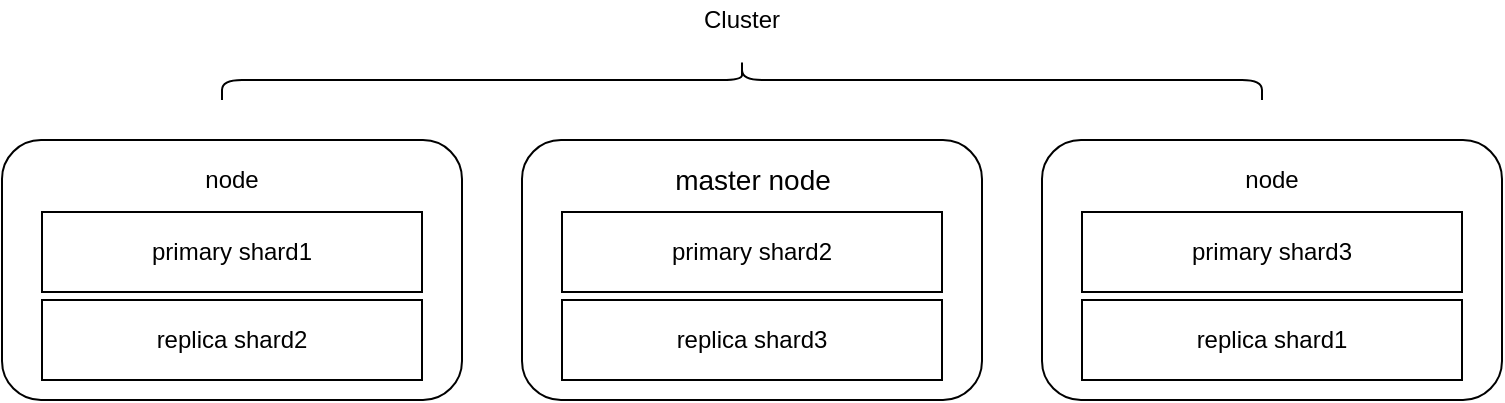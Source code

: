<mxfile version="13.1.3" pages="3">
    <diagram id="6hGFLwfOUW9BJ-s0fimq" name="分布式架构">
        <mxGraphModel dx="1138" dy="680" grid="0" gridSize="10" guides="1" tooltips="1" connect="1" arrows="1" fold="1" page="1" pageScale="1" pageWidth="827" pageHeight="1169" math="0" shadow="0">
            <root>
                <mxCell id="0"/>
                <mxCell id="1" parent="0"/>
                <mxCell id="8" value="" style="rounded=1;whiteSpace=wrap;html=1;" parent="1" vertex="1">
                    <mxGeometry x="307" y="137" width="230" height="130" as="geometry"/>
                </mxCell>
                <mxCell id="9" value="&lt;span&gt;primary shard2&lt;/span&gt;" style="rounded=0;whiteSpace=wrap;html=1;" parent="1" vertex="1">
                    <mxGeometry x="327" y="173" width="190" height="40" as="geometry"/>
                </mxCell>
                <mxCell id="10" value="&lt;span&gt;replica shard3&lt;/span&gt;" style="rounded=0;whiteSpace=wrap;html=1;" parent="1" vertex="1">
                    <mxGeometry x="327" y="217" width="190" height="40" as="geometry"/>
                </mxCell>
                <mxCell id="11" value="" style="rounded=1;whiteSpace=wrap;html=1;" parent="1" vertex="1">
                    <mxGeometry x="567" y="137" width="230" height="130" as="geometry"/>
                </mxCell>
                <mxCell id="12" value="&lt;span&gt;primary shard3&lt;/span&gt;" style="rounded=0;whiteSpace=wrap;html=1;" parent="1" vertex="1">
                    <mxGeometry x="587" y="173" width="190" height="40" as="geometry"/>
                </mxCell>
                <mxCell id="13" value="&lt;span&gt;replica shard1&lt;/span&gt;" style="rounded=0;whiteSpace=wrap;html=1;" parent="1" vertex="1">
                    <mxGeometry x="587" y="217" width="190" height="40" as="geometry"/>
                </mxCell>
                <mxCell id="14" value="" style="rounded=1;whiteSpace=wrap;html=1;" parent="1" vertex="1">
                    <mxGeometry x="47" y="137" width="230" height="130" as="geometry"/>
                </mxCell>
                <mxCell id="15" value="primary shard1" style="rounded=0;whiteSpace=wrap;html=1;" parent="1" vertex="1">
                    <mxGeometry x="67" y="173" width="190" height="40" as="geometry"/>
                </mxCell>
                <mxCell id="16" value="replica shard2" style="rounded=0;whiteSpace=wrap;html=1;" parent="1" vertex="1">
                    <mxGeometry x="67" y="217" width="190" height="40" as="geometry"/>
                </mxCell>
                <mxCell id="17" value="&lt;font style=&quot;font-size: 14px&quot;&gt;master node&lt;/font&gt;" style="text;html=1;strokeColor=none;fillColor=none;align=center;verticalAlign=middle;whiteSpace=wrap;rounded=0;" parent="1" vertex="1">
                    <mxGeometry x="364.5" y="147" width="115" height="20" as="geometry"/>
                </mxCell>
                <mxCell id="18" value="node" style="text;html=1;strokeColor=none;fillColor=none;align=center;verticalAlign=middle;whiteSpace=wrap;rounded=0;" parent="1" vertex="1">
                    <mxGeometry x="142" y="147" width="40" height="20" as="geometry"/>
                </mxCell>
                <mxCell id="19" value="node" style="text;html=1;strokeColor=none;fillColor=none;align=center;verticalAlign=middle;whiteSpace=wrap;rounded=0;" parent="1" vertex="1">
                    <mxGeometry x="662" y="147" width="40" height="20" as="geometry"/>
                </mxCell>
                <mxCell id="20" value="" style="shape=curlyBracket;whiteSpace=wrap;html=1;rounded=1;rotation=90;" parent="1" vertex="1">
                    <mxGeometry x="407" y="-153" width="20" height="520" as="geometry"/>
                </mxCell>
                <mxCell id="21" value="Cluster" style="text;html=1;strokeColor=none;fillColor=none;align=center;verticalAlign=middle;whiteSpace=wrap;rounded=0;" parent="1" vertex="1">
                    <mxGeometry x="397" y="67" width="40" height="20" as="geometry"/>
                </mxCell>
            </root>
        </mxGraphModel>
    </diagram>
    <diagram id="y4hhj1z4xhkbOsRUI5GV" name="ES写入流程">
        <mxGraphModel dx="1538" dy="680" grid="0" gridSize="10" guides="1" tooltips="1" connect="1" arrows="1" fold="1" page="0" pageScale="1" pageWidth="850" pageHeight="1100" math="0" shadow="0">
            <root>
                <mxCell id="iXEABd4B_S0YfIm2wUHQ-0"/>
                <mxCell id="iXEABd4B_S0YfIm2wUHQ-1" parent="iXEABd4B_S0YfIm2wUHQ-0"/>
                <mxCell id="gRTpquslr0_nQvBMVViK-1" value="Commit point" style="rounded=0;whiteSpace=wrap;html=1;" parent="iXEABd4B_S0YfIm2wUHQ-1" vertex="1">
                    <mxGeometry x="479" y="635" width="95" height="34" as="geometry"/>
                </mxCell>
                <mxCell id="Dfly9wBQRtj-8VsdVsod-3" style="edgeStyle=orthogonalEdgeStyle;rounded=0;orthogonalLoop=1;jettySize=auto;html=1;exitX=0.25;exitY=1;exitDx=0;exitDy=0;entryX=0.5;entryY=0;entryDx=0;entryDy=0;" parent="iXEABd4B_S0YfIm2wUHQ-1" source="iXEABd4B_S0YfIm2wUHQ-31" target="iXEABd4B_S0YfIm2wUHQ-37" edge="1">
                    <mxGeometry relative="1" as="geometry"/>
                </mxCell>
                <mxCell id="Dfly9wBQRtj-8VsdVsod-4" style="edgeStyle=orthogonalEdgeStyle;rounded=0;orthogonalLoop=1;jettySize=auto;html=1;exitX=0.75;exitY=1;exitDx=0;exitDy=0;" parent="iXEABd4B_S0YfIm2wUHQ-1" source="iXEABd4B_S0YfIm2wUHQ-31" target="iXEABd4B_S0YfIm2wUHQ-27" edge="1">
                    <mxGeometry relative="1" as="geometry"/>
                </mxCell>
                <mxCell id="iXEABd4B_S0YfIm2wUHQ-31" value="OS Buffer" style="rounded=0;whiteSpace=wrap;html=1;" parent="iXEABd4B_S0YfIm2wUHQ-1" vertex="1">
                    <mxGeometry x="25" y="517" width="600" height="32" as="geometry"/>
                </mxCell>
                <mxCell id="gRTpquslr0_nQvBMVViK-5" style="edgeStyle=orthogonalEdgeStyle;rounded=0;orthogonalLoop=1;jettySize=auto;html=1;exitX=0;exitY=0.75;exitDx=0;exitDy=0;entryX=1;entryY=0.75;entryDx=0;entryDy=0;" parent="iXEABd4B_S0YfIm2wUHQ-1" source="iXEABd4B_S0YfIm2wUHQ-2" target="iXEABd4B_S0YfIm2wUHQ-8" edge="1">
                    <mxGeometry relative="1" as="geometry"/>
                </mxCell>
                <mxCell id="iXEABd4B_S0YfIm2wUHQ-2" value="" style="rounded=1;whiteSpace=wrap;html=1;" parent="iXEABd4B_S0YfIm2wUHQ-1" vertex="1">
                    <mxGeometry x="390" y="230" width="230" height="130" as="geometry"/>
                </mxCell>
                <mxCell id="Dfly9wBQRtj-8VsdVsod-0" style="edgeStyle=orthogonalEdgeStyle;rounded=0;orthogonalLoop=1;jettySize=auto;html=1;exitX=1;exitY=0.5;exitDx=0;exitDy=0;entryX=0.776;entryY=-0.029;entryDx=0;entryDy=0;entryPerimeter=0;" parent="iXEABd4B_S0YfIm2wUHQ-1" source="iXEABd4B_S0YfIm2wUHQ-3" target="iXEABd4B_S0YfIm2wUHQ-31" edge="1">
                    <mxGeometry relative="1" as="geometry">
                        <Array as="points">
                            <mxPoint x="636" y="286"/>
                            <mxPoint x="636" y="412"/>
                            <mxPoint x="491" y="412"/>
                        </Array>
                    </mxGeometry>
                </mxCell>
                <mxCell id="Dfly9wBQRtj-8VsdVsod-16" style="edgeStyle=orthogonalEdgeStyle;rounded=0;orthogonalLoop=1;jettySize=auto;html=1;exitX=0;exitY=0.5;exitDx=0;exitDy=0;entryX=0;entryY=0.5;entryDx=0;entryDy=0;" parent="iXEABd4B_S0YfIm2wUHQ-1" source="iXEABd4B_S0YfIm2wUHQ-3" target="iXEABd4B_S0YfIm2wUHQ-26" edge="1">
                    <mxGeometry relative="1" as="geometry"/>
                </mxCell>
                <mxCell id="iXEABd4B_S0YfIm2wUHQ-3" value="&lt;span&gt;primary shard2&lt;/span&gt;" style="rounded=0;whiteSpace=wrap;html=1;" parent="iXEABd4B_S0YfIm2wUHQ-1" vertex="1">
                    <mxGeometry x="410" y="266" width="190" height="40" as="geometry"/>
                </mxCell>
                <mxCell id="iXEABd4B_S0YfIm2wUHQ-4" value="&lt;span&gt;replica shard3&lt;/span&gt;" style="rounded=0;whiteSpace=wrap;html=1;" parent="iXEABd4B_S0YfIm2wUHQ-1" vertex="1">
                    <mxGeometry x="410" y="310" width="190" height="40" as="geometry"/>
                </mxCell>
                <mxCell id="iXEABd4B_S0YfIm2wUHQ-21" style="edgeStyle=orthogonalEdgeStyle;rounded=0;orthogonalLoop=1;jettySize=auto;html=1;exitX=1;exitY=0.25;exitDx=0;exitDy=0;entryX=0;entryY=0.25;entryDx=0;entryDy=0;" parent="iXEABd4B_S0YfIm2wUHQ-1" source="iXEABd4B_S0YfIm2wUHQ-8" target="iXEABd4B_S0YfIm2wUHQ-2" edge="1">
                    <mxGeometry relative="1" as="geometry"/>
                </mxCell>
                <mxCell id="gRTpquslr0_nQvBMVViK-7" style="edgeStyle=orthogonalEdgeStyle;rounded=0;orthogonalLoop=1;jettySize=auto;html=1;exitX=0;exitY=0.5;exitDx=0;exitDy=0;entryX=0;entryY=0.5;entryDx=0;entryDy=0;" parent="iXEABd4B_S0YfIm2wUHQ-1" source="iXEABd4B_S0YfIm2wUHQ-8" target="iXEABd4B_S0YfIm2wUHQ-16" edge="1">
                    <mxGeometry relative="1" as="geometry">
                        <Array as="points">
                            <mxPoint x="-33" y="295"/>
                            <mxPoint x="-33" y="120"/>
                        </Array>
                    </mxGeometry>
                </mxCell>
                <mxCell id="iXEABd4B_S0YfIm2wUHQ-8" value="" style="rounded=1;whiteSpace=wrap;html=1;" parent="iXEABd4B_S0YfIm2wUHQ-1" vertex="1">
                    <mxGeometry x="40" y="230" width="230" height="130" as="geometry"/>
                </mxCell>
                <mxCell id="iXEABd4B_S0YfIm2wUHQ-9" value="primary shard1" style="rounded=0;whiteSpace=wrap;html=1;" parent="iXEABd4B_S0YfIm2wUHQ-1" vertex="1">
                    <mxGeometry x="60" y="266" width="190" height="40" as="geometry"/>
                </mxCell>
                <mxCell id="iXEABd4B_S0YfIm2wUHQ-10" value="replica shard2" style="rounded=0;whiteSpace=wrap;html=1;" parent="iXEABd4B_S0YfIm2wUHQ-1" vertex="1">
                    <mxGeometry x="60" y="310" width="190" height="40" as="geometry"/>
                </mxCell>
                <mxCell id="iXEABd4B_S0YfIm2wUHQ-11" value="&lt;font style=&quot;font-size: 14px&quot;&gt;master node 2&lt;/font&gt;" style="text;html=1;strokeColor=none;fillColor=none;align=center;verticalAlign=middle;whiteSpace=wrap;rounded=0;" parent="iXEABd4B_S0YfIm2wUHQ-1" vertex="1">
                    <mxGeometry x="447.5" y="240" width="115" height="20" as="geometry"/>
                </mxCell>
                <mxCell id="iXEABd4B_S0YfIm2wUHQ-12" value="node 1" style="text;html=1;strokeColor=none;fillColor=none;align=center;verticalAlign=middle;whiteSpace=wrap;rounded=0;" parent="iXEABd4B_S0YfIm2wUHQ-1" vertex="1">
                    <mxGeometry x="135" y="240" width="40" height="20" as="geometry"/>
                </mxCell>
                <mxCell id="iXEABd4B_S0YfIm2wUHQ-17" style="edgeStyle=orthogonalEdgeStyle;rounded=0;orthogonalLoop=1;jettySize=auto;html=1;exitX=0.5;exitY=1;exitDx=0;exitDy=0;entryX=0.5;entryY=0;entryDx=0;entryDy=0;" parent="iXEABd4B_S0YfIm2wUHQ-1" source="iXEABd4B_S0YfIm2wUHQ-16" target="iXEABd4B_S0YfIm2wUHQ-8" edge="1">
                    <mxGeometry relative="1" as="geometry"/>
                </mxCell>
                <mxCell id="iXEABd4B_S0YfIm2wUHQ-16" value="Client" style="ellipse;whiteSpace=wrap;html=1;aspect=fixed;" parent="iXEABd4B_S0YfIm2wUHQ-1" vertex="1">
                    <mxGeometry x="320" y="80" width="80" height="80" as="geometry"/>
                </mxCell>
                <mxCell id="iXEABd4B_S0YfIm2wUHQ-18" value="1. Client 发送数据到 node 1" style="text;html=1;strokeColor=none;fillColor=none;align=center;verticalAlign=middle;whiteSpace=wrap;rounded=0;" parent="iXEABd4B_S0YfIm2wUHQ-1" vertex="1">
                    <mxGeometry x="150" y="170" width="160" height="20" as="geometry"/>
                </mxCell>
                <mxCell id="iXEABd4B_S0YfIm2wUHQ-19" value="2. node 1 变为协调结点" style="text;html=1;strokeColor=none;fillColor=none;align=center;verticalAlign=middle;whiteSpace=wrap;rounded=0;" parent="iXEABd4B_S0YfIm2wUHQ-1" vertex="1">
                    <mxGeometry x="-2" y="200" width="140" height="20" as="geometry"/>
                </mxCell>
                <mxCell id="iXEABd4B_S0YfIm2wUHQ-20" value="3. node 1 hash 后该数据会存储到 node 2" style="text;html=1;strokeColor=none;fillColor=none;align=center;verticalAlign=middle;whiteSpace=wrap;rounded=0;" parent="iXEABd4B_S0YfIm2wUHQ-1" vertex="1">
                    <mxGeometry x="-20" y="220" width="265" height="20" as="geometry"/>
                </mxCell>
                <mxCell id="iXEABd4B_S0YfIm2wUHQ-22" value="" style="group" parent="iXEABd4B_S0YfIm2wUHQ-1" vertex="1" connectable="0">
                    <mxGeometry x="650" y="270" width="127" height="90" as="geometry"/>
                </mxCell>
                <mxCell id="iXEABd4B_S0YfIm2wUHQ-5" value="" style="rounded=1;whiteSpace=wrap;html=1;" parent="iXEABd4B_S0YfIm2wUHQ-22" vertex="1">
                    <mxGeometry width="127.0" height="90" as="geometry"/>
                </mxCell>
                <mxCell id="iXEABd4B_S0YfIm2wUHQ-6" value="&lt;span&gt;primary shard3&lt;/span&gt;" style="rounded=0;whiteSpace=wrap;html=1;" parent="iXEABd4B_S0YfIm2wUHQ-22" vertex="1">
                    <mxGeometry x="11.043" y="24.923" width="104.913" height="27.692" as="geometry"/>
                </mxCell>
                <mxCell id="iXEABd4B_S0YfIm2wUHQ-7" value="&lt;span&gt;replica shard1&lt;/span&gt;" style="rounded=0;whiteSpace=wrap;html=1;" parent="iXEABd4B_S0YfIm2wUHQ-22" vertex="1">
                    <mxGeometry x="11.043" y="55.385" width="104.913" height="27.692" as="geometry"/>
                </mxCell>
                <mxCell id="iXEABd4B_S0YfIm2wUHQ-13" value="node 3" style="text;html=1;strokeColor=none;fillColor=none;align=center;verticalAlign=middle;whiteSpace=wrap;rounded=0;" parent="iXEABd4B_S0YfIm2wUHQ-22" vertex="1">
                    <mxGeometry x="39.73" y="4" width="47.54" height="13.85" as="geometry"/>
                </mxCell>
                <mxCell id="iXEABd4B_S0YfIm2wUHQ-23" value="4. 转发请求到 node2" style="text;html=1;strokeColor=none;fillColor=none;align=center;verticalAlign=middle;whiteSpace=wrap;rounded=0;" parent="iXEABd4B_S0YfIm2wUHQ-1" vertex="1">
                    <mxGeometry x="270" y="240" width="120" height="20" as="geometry"/>
                </mxCell>
                <mxCell id="iXEABd4B_S0YfIm2wUHQ-24" value="5. node 2 将数据写到 primary shard 2 中" style="text;html=1;strokeColor=none;fillColor=none;align=center;verticalAlign=middle;whiteSpace=wrap;rounded=0;" parent="iXEABd4B_S0YfIm2wUHQ-1" vertex="1">
                    <mxGeometry x="333" y="263" width="220" height="20" as="geometry"/>
                </mxCell>
                <mxCell id="iXEABd4B_S0YfIm2wUHQ-32" style="edgeStyle=orthogonalEdgeStyle;rounded=0;orthogonalLoop=1;jettySize=auto;html=1;exitX=0.5;exitY=1;exitDx=0;exitDy=0;" parent="iXEABd4B_S0YfIm2wUHQ-1" source="iXEABd4B_S0YfIm2wUHQ-33" target="iXEABd4B_S0YfIm2wUHQ-31" edge="1">
                    <mxGeometry relative="1" as="geometry"/>
                </mxCell>
                <mxCell id="iXEABd4B_S0YfIm2wUHQ-26" value="Memory Buffer" style="rounded=0;whiteSpace=wrap;html=1;" parent="iXEABd4B_S0YfIm2wUHQ-1" vertex="1">
                    <mxGeometry x="370" y="400" width="110" height="33" as="geometry"/>
                </mxCell>
                <mxCell id="Dfly9wBQRtj-8VsdVsod-15" style="edgeStyle=orthogonalEdgeStyle;rounded=0;orthogonalLoop=1;jettySize=auto;html=1;exitX=1;exitY=0.5;exitDx=0;exitDy=0;" parent="iXEABd4B_S0YfIm2wUHQ-1" source="iXEABd4B_S0YfIm2wUHQ-27" target="gRTpquslr0_nQvBMVViK-1" edge="1">
                    <mxGeometry relative="1" as="geometry"/>
                </mxCell>
                <mxCell id="iXEABd4B_S0YfIm2wUHQ-27" value="Translog（磁盘）" style="rounded=0;whiteSpace=wrap;html=1;" parent="iXEABd4B_S0YfIm2wUHQ-1" vertex="1">
                    <mxGeometry x="324" y="640" width="110" height="34" as="geometry"/>
                </mxCell>
                <mxCell id="iXEABd4B_S0YfIm2wUHQ-33" value="每 1 秒或者当 Memory Buffer 满后，&lt;br&gt;会执行 refresh 刷到 OS Buffer" style="text;html=1;strokeColor=none;fillColor=none;align=center;verticalAlign=middle;whiteSpace=wrap;rounded=0;" parent="iXEABd4B_S0YfIm2wUHQ-1" vertex="1">
                    <mxGeometry x="65" y="463" width="360" height="20" as="geometry"/>
                </mxCell>
                <mxCell id="iXEABd4B_S0YfIm2wUHQ-34" style="edgeStyle=orthogonalEdgeStyle;rounded=0;orthogonalLoop=1;jettySize=auto;html=1;exitX=0.5;exitY=1;exitDx=0;exitDy=0;" parent="iXEABd4B_S0YfIm2wUHQ-1" source="iXEABd4B_S0YfIm2wUHQ-26" target="iXEABd4B_S0YfIm2wUHQ-33" edge="1">
                    <mxGeometry relative="1" as="geometry">
                        <mxPoint x="425" y="440" as="sourcePoint"/>
                        <mxPoint x="462.5" y="520" as="targetPoint"/>
                        <Array as="points">
                            <mxPoint x="425" y="443"/>
                            <mxPoint x="245" y="443"/>
                        </Array>
                    </mxGeometry>
                </mxCell>
                <mxCell id="iXEABd4B_S0YfIm2wUHQ-35" value="6. 写到 Memory Buffer 的同时&amp;nbsp; &amp;nbsp; &amp;nbsp; &amp;nbsp; &amp;nbsp;，&amp;nbsp; &amp;nbsp; &amp;nbsp;也会将 translog&amp;nbsp;写入到 OS Buffer" style="text;html=1;strokeColor=none;fillColor=none;align=center;verticalAlign=middle;whiteSpace=wrap;rounded=0;" parent="iXEABd4B_S0YfIm2wUHQ-1" vertex="1">
                    <mxGeometry x="297" y="372" width="442" height="20" as="geometry"/>
                </mxCell>
                <mxCell id="iXEABd4B_S0YfIm2wUHQ-37" value="segment (磁盘)" style="rounded=0;whiteSpace=wrap;html=1;" parent="iXEABd4B_S0YfIm2wUHQ-1" vertex="1">
                    <mxGeometry x="142.5" y="630" width="95" height="39" as="geometry"/>
                </mxCell>
                <mxCell id="iXEABd4B_S0YfIm2wUHQ-39" value="segment (磁盘)" style="rounded=0;whiteSpace=wrap;html=1;" parent="iXEABd4B_S0YfIm2wUHQ-1" vertex="1">
                    <mxGeometry x="30" y="630" width="95" height="41" as="geometry"/>
                </mxCell>
                <mxCell id="iXEABd4B_S0YfIm2wUHQ-40" value="每 30 分钟或者 translog 文件超过指定大小后，会 flush 一次，将 OS Buffer 中的数据写入到 segment&lt;br&gt;&lt;br&gt;" style="text;html=1;strokeColor=none;fillColor=none;align=center;verticalAlign=middle;whiteSpace=wrap;rounded=0;" parent="iXEABd4B_S0YfIm2wUHQ-1" vertex="1">
                    <mxGeometry x="32.5" y="578" width="270" height="20" as="geometry"/>
                </mxCell>
                <mxCell id="gRTpquslr0_nQvBMVViK-6" value="7. 返回响应给协调结点" style="text;html=1;strokeColor=none;fillColor=none;align=center;verticalAlign=middle;whiteSpace=wrap;rounded=0;" parent="iXEABd4B_S0YfIm2wUHQ-1" vertex="1">
                    <mxGeometry x="266.5" y="303" width="127" height="20" as="geometry"/>
                </mxCell>
                <mxCell id="gRTpquslr0_nQvBMVViK-8" value="8. 协调结点返回响应" style="text;html=1;strokeColor=none;fillColor=none;align=center;verticalAlign=middle;whiteSpace=wrap;rounded=0;" parent="iXEABd4B_S0YfIm2wUHQ-1" vertex="1">
                    <mxGeometry x="16" y="92" width="128" height="20" as="geometry"/>
                </mxCell>
                <mxCell id="Dfly9wBQRtj-8VsdVsod-6" value="每隔 5 分钟把 OS Buffer 中的 translog 写入到磁盘" style="text;html=1;strokeColor=none;fillColor=none;align=center;verticalAlign=middle;whiteSpace=wrap;rounded=0;" parent="iXEABd4B_S0YfIm2wUHQ-1" vertex="1">
                    <mxGeometry x="469.5" y="560" width="152" height="20" as="geometry"/>
                </mxCell>
                <mxCell id="Dfly9wBQRtj-8VsdVsod-12" value="写入步骤为：&lt;br&gt;1. 设置 commit point&lt;br&gt;2. 将 OS Buffer 中的数据 fsync 到 segment&lt;br&gt;3. 清空 translog" style="text;html=1;strokeColor=none;fillColor=none;align=center;verticalAlign=middle;whiteSpace=wrap;rounded=0;" parent="iXEABd4B_S0YfIm2wUHQ-1" vertex="1">
                    <mxGeometry x="130.5" y="589" width="491" height="20" as="geometry"/>
                </mxCell>
            </root>
        </mxGraphModel>
    </diagram>
    <diagram id="KUAQqhAz6jO1jgFG1Akq" name="ES删除流程">
        <mxGraphModel dx="1138" dy="680" grid="0" gridSize="10" guides="1" tooltips="1" connect="1" arrows="1" fold="1" page="1" pageScale="1" pageWidth="850" pageHeight="1100" math="0" shadow="0">
            <root>
                <mxCell id="-pefxzP37Lz-Pb7GwPz2-0"/>
                <mxCell id="-pefxzP37Lz-Pb7GwPz2-1" parent="-pefxzP37Lz-Pb7GwPz2-0"/>
                <mxCell id="-pefxzP37Lz-Pb7GwPz2-6" style="edgeStyle=orthogonalEdgeStyle;rounded=0;orthogonalLoop=1;jettySize=auto;html=1;exitX=0.5;exitY=0;exitDx=0;exitDy=0;entryX=0.5;entryY=0;entryDx=0;entryDy=0;curved=1;" edge="1" parent="-pefxzP37Lz-Pb7GwPz2-1" source="-pefxzP37Lz-Pb7GwPz2-2" target="-pefxzP37Lz-Pb7GwPz2-5">
                    <mxGeometry relative="1" as="geometry"/>
                </mxCell>
                <mxCell id="-pefxzP37Lz-Pb7GwPz2-2" value="" style="shape=cylinder;whiteSpace=wrap;html=1;boundedLbl=1;backgroundOutline=1;fillColor=#d5e8d4;strokeColor=#82b366;" vertex="1" parent="-pefxzP37Lz-Pb7GwPz2-1">
                    <mxGeometry x="190" y="100" width="60" height="80" as="geometry"/>
                </mxCell>
                <mxCell id="-pefxzP37Lz-Pb7GwPz2-7" style="edgeStyle=orthogonalEdgeStyle;curved=1;rounded=0;orthogonalLoop=1;jettySize=auto;html=1;exitX=0.5;exitY=0;exitDx=0;exitDy=0;entryX=0.5;entryY=0;entryDx=0;entryDy=0;" edge="1" parent="-pefxzP37Lz-Pb7GwPz2-1" source="-pefxzP37Lz-Pb7GwPz2-3" target="-pefxzP37Lz-Pb7GwPz2-5">
                    <mxGeometry relative="1" as="geometry"/>
                </mxCell>
                <mxCell id="-pefxzP37Lz-Pb7GwPz2-3" value="" style="shape=cylinder;whiteSpace=wrap;html=1;boundedLbl=1;backgroundOutline=1;fillColor=#d5e8d4;strokeColor=#82b366;" vertex="1" parent="-pefxzP37Lz-Pb7GwPz2-1">
                    <mxGeometry x="290" y="100" width="60" height="80" as="geometry"/>
                </mxCell>
                <mxCell id="-pefxzP37Lz-Pb7GwPz2-4" value="" style="shape=cylinder;whiteSpace=wrap;html=1;boundedLbl=1;backgroundOutline=1;fillColor=#d5e8d4;strokeColor=#82b366;" vertex="1" parent="-pefxzP37Lz-Pb7GwPz2-1">
                    <mxGeometry x="390" y="100" width="60" height="80" as="geometry"/>
                </mxCell>
                <mxCell id="-pefxzP37Lz-Pb7GwPz2-5" value="" style="shape=cylinder;whiteSpace=wrap;html=1;boundedLbl=1;backgroundOutline=1;fillColor=#f5f5f5;strokeColor=#666666;fontColor=#333333;" vertex="1" parent="-pefxzP37Lz-Pb7GwPz2-1">
                    <mxGeometry x="520" y="70" width="110" height="110" as="geometry"/>
                </mxCell>
                <mxCell id="-pefxzP37Lz-Pb7GwPz2-10" value="" style="shape=cylinder;whiteSpace=wrap;html=1;boundedLbl=1;backgroundOutline=1;fillColor=#f5f5f5;strokeColor=#666666;fontColor=#333333;" vertex="1" parent="-pefxzP37Lz-Pb7GwPz2-1">
                    <mxGeometry x="190" y="300" width="60" height="80" as="geometry"/>
                </mxCell>
                <mxCell id="-pefxzP37Lz-Pb7GwPz2-12" value="" style="shape=cylinder;whiteSpace=wrap;html=1;boundedLbl=1;backgroundOutline=1;fillColor=#f5f5f5;strokeColor=#666666;fontColor=#333333;" vertex="1" parent="-pefxzP37Lz-Pb7GwPz2-1">
                    <mxGeometry x="290" y="300" width="60" height="80" as="geometry"/>
                </mxCell>
                <mxCell id="-pefxzP37Lz-Pb7GwPz2-13" value="" style="shape=cylinder;whiteSpace=wrap;html=1;boundedLbl=1;backgroundOutline=1;fillColor=#f5f5f5;strokeColor=#666666;fontColor=#333333;" vertex="1" parent="-pefxzP37Lz-Pb7GwPz2-1">
                    <mxGeometry x="390" y="300" width="60" height="80" as="geometry"/>
                </mxCell>
                <mxCell id="-pefxzP37Lz-Pb7GwPz2-14" value="" style="shape=cylinder;whiteSpace=wrap;html=1;boundedLbl=1;backgroundOutline=1;fillColor=#d5e8d4;strokeColor=#82b366;" vertex="1" parent="-pefxzP37Lz-Pb7GwPz2-1">
                    <mxGeometry x="520" y="270" width="110" height="110" as="geometry"/>
                </mxCell>
                <mxCell id="-pefxzP37Lz-Pb7GwPz2-15" value="merge 后，会将小的 segment 删除" style="text;html=1;strokeColor=none;fillColor=none;align=center;verticalAlign=middle;whiteSpace=wrap;rounded=0;" vertex="1" parent="-pefxzP37Lz-Pb7GwPz2-1">
                    <mxGeometry x="270" y="230" width="230" height="20" as="geometry"/>
                </mxCell>
            </root>
        </mxGraphModel>
    </diagram>
</mxfile>